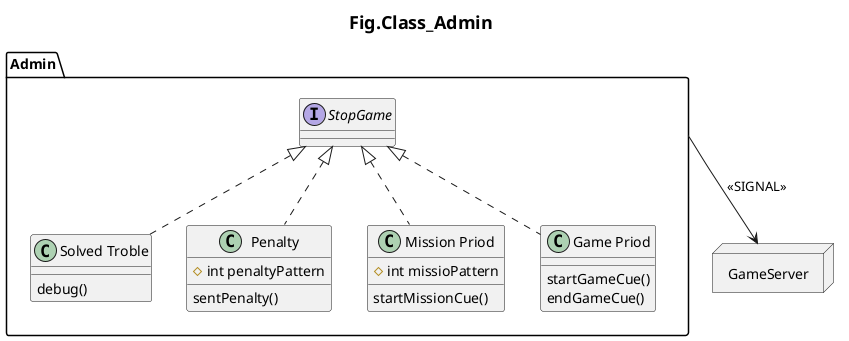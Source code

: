 '作成者　Shoyamamura'
@startuml
title <size:18> Fig.Class_Admin

  package Admin{
    class "Solved Troble"{
      debug()
    }

    class "Penalty"{
      #int penaltyPattern
      sentPenalty()
    }

    class "Mission Priod"{
      #int missioPattern
      startMissionCue()
    }

    class "Game Priod"{
      startGameCue()
      endGameCue()
    }

    interface "StopGame"{
    }

    "StopGame" <|.. "Game Priod"
    "StopGame" <|.. "Solved Troble"
    "StopGame" <|.. "Penalty"
    "StopGame" <|.. "Mission Priod"

  }

  package GameServer <<node>>{
  }
  Admin -down-> GameServer : <<SIGNAL>>

@enduml

